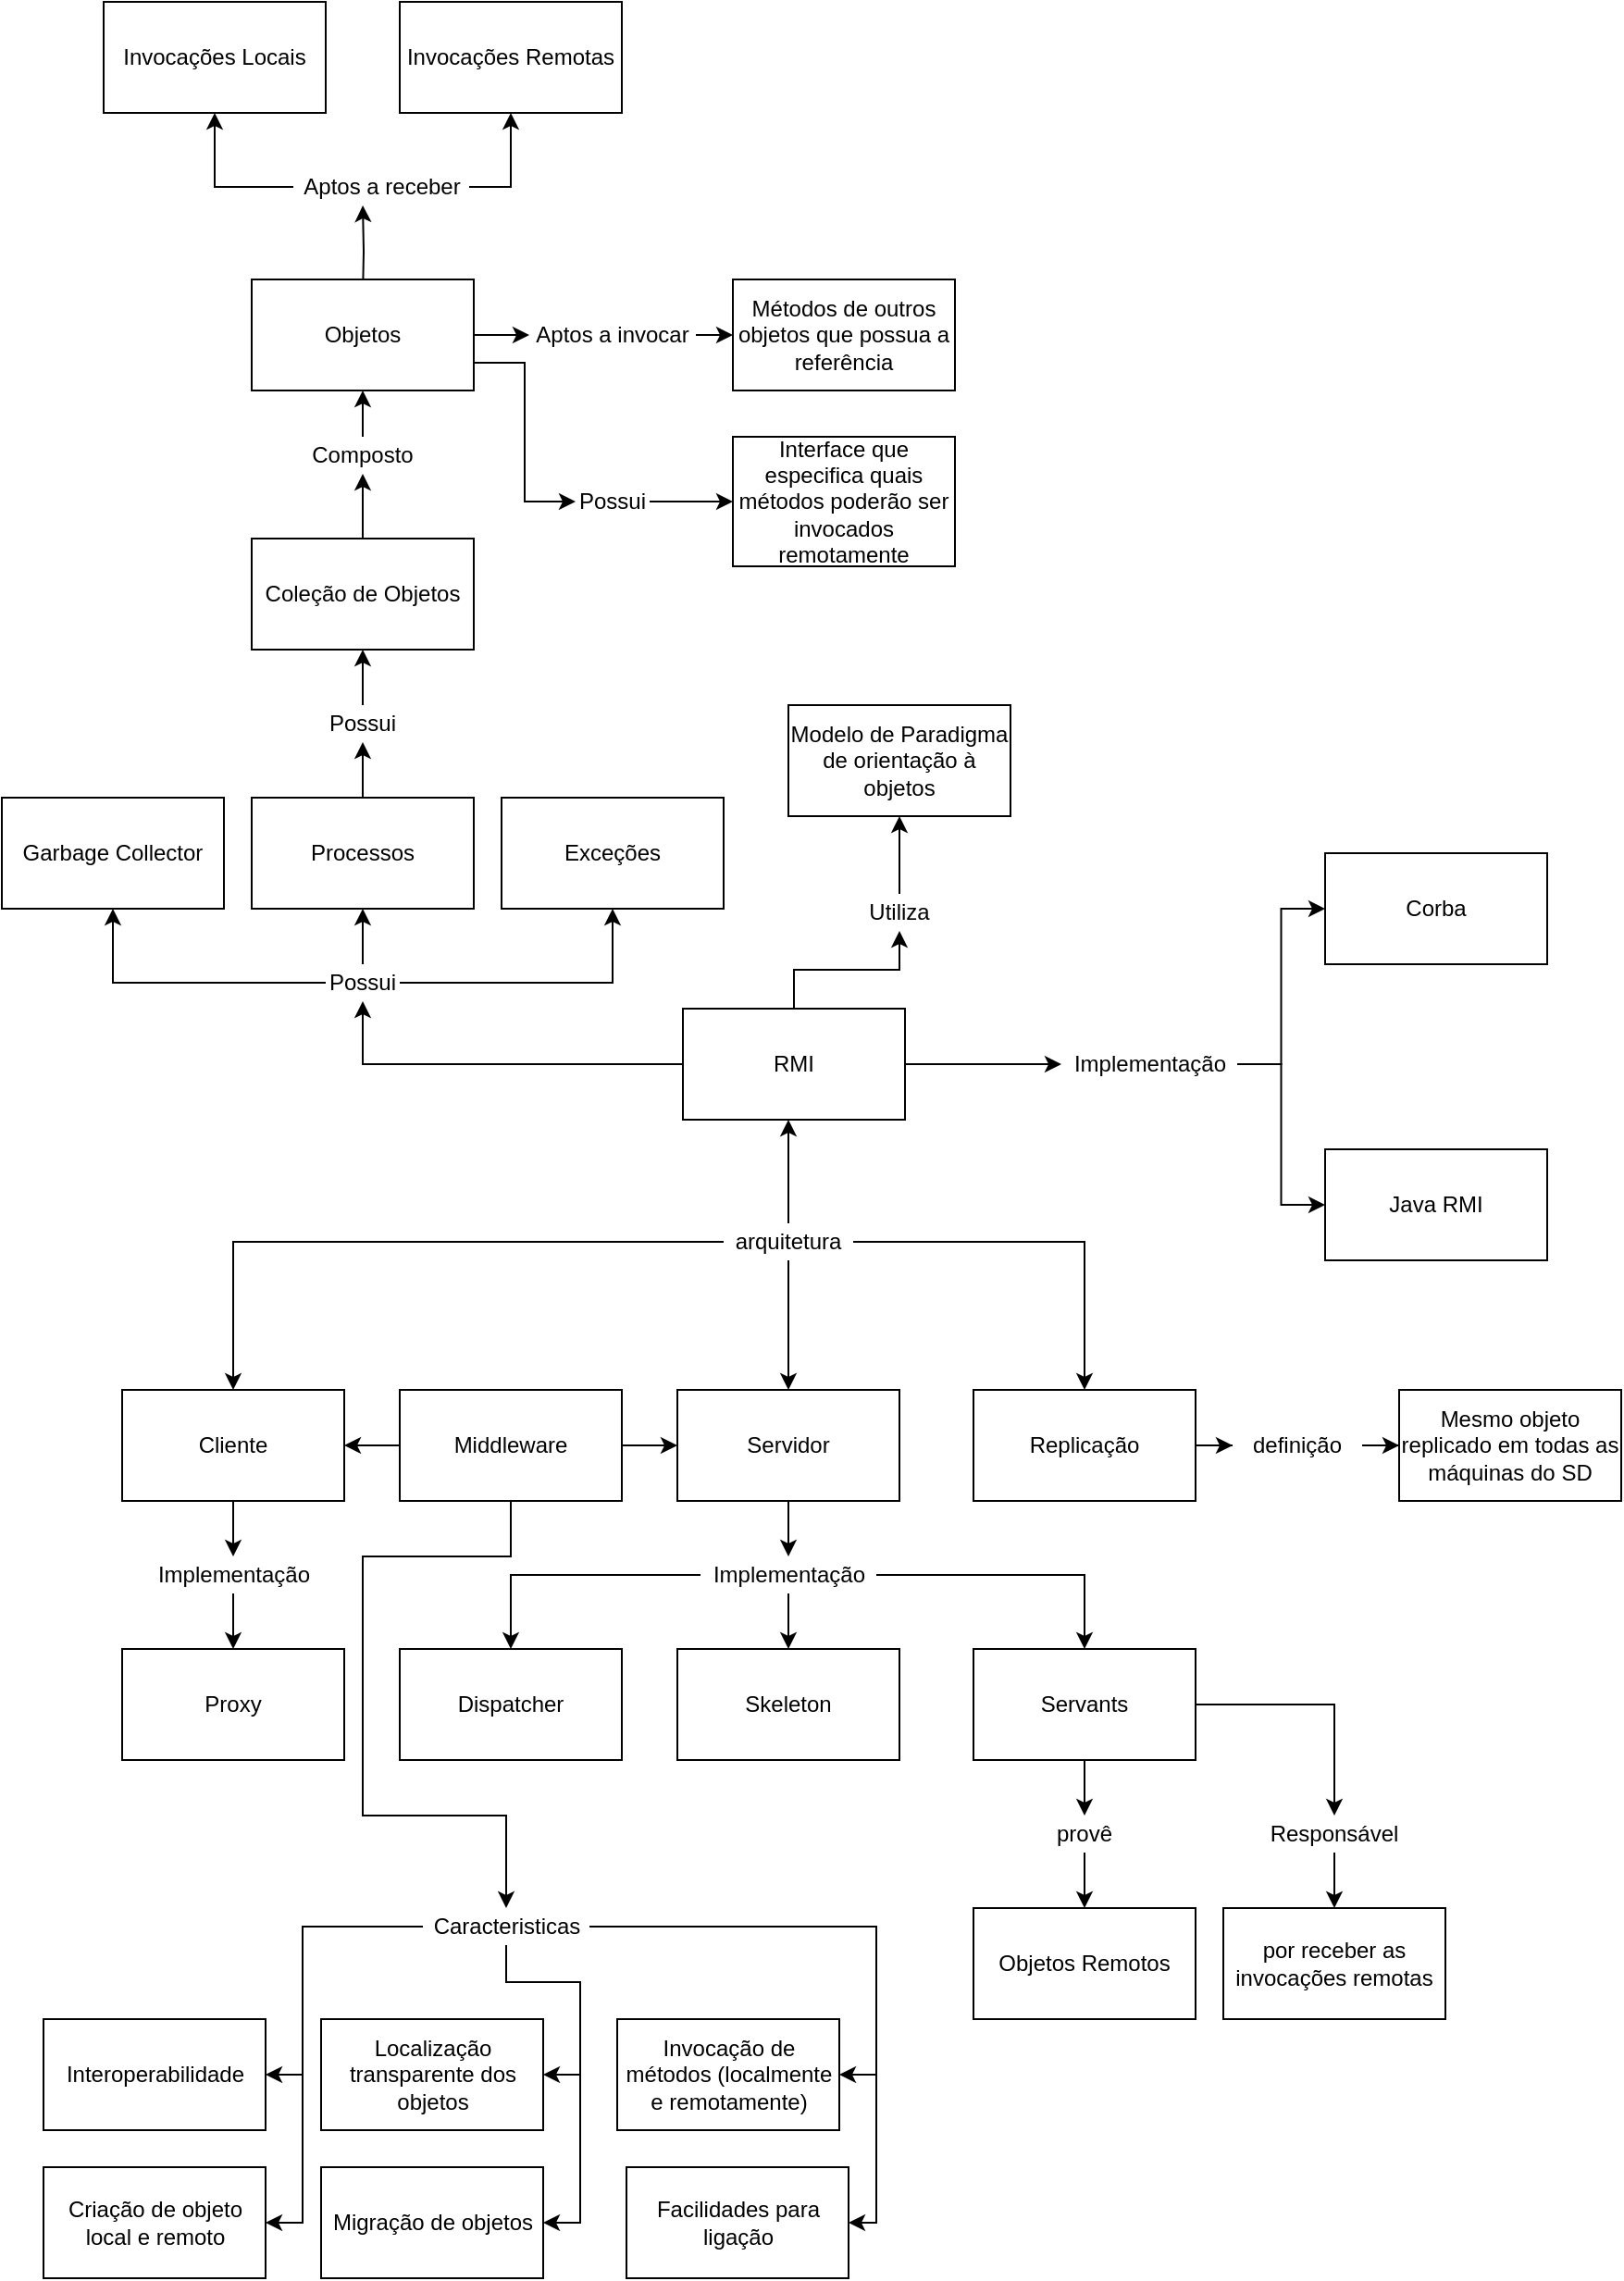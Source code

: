<mxfile version="11.3.1" type="device" pages="1"><diagram id="beET6wPRo1uoXHR_oMIL" name="Page-1"><mxGraphModel dx="2389" dy="706" grid="1" gridSize="10" guides="1" tooltips="1" connect="1" arrows="1" fold="1" page="1" pageScale="1" pageWidth="827" pageHeight="1169" math="0" shadow="0"><root><mxCell id="0"/><mxCell id="1" parent="0"/><mxCell id="rX3-e3A2yt5N21AaCXQ5-44" style="edgeStyle=orthogonalEdgeStyle;rounded=0;orthogonalLoop=1;jettySize=auto;html=1;entryX=0.5;entryY=1;entryDx=0;entryDy=0;" edge="1" parent="1" source="rX3-e3A2yt5N21AaCXQ5-1" target="rX3-e3A2yt5N21AaCXQ5-40"><mxGeometry relative="1" as="geometry"/></mxCell><mxCell id="rX3-e3A2yt5N21AaCXQ5-47" style="edgeStyle=orthogonalEdgeStyle;rounded=0;orthogonalLoop=1;jettySize=auto;html=1;entryX=0.5;entryY=1;entryDx=0;entryDy=0;" edge="1" parent="1" source="rX3-e3A2yt5N21AaCXQ5-1" target="rX3-e3A2yt5N21AaCXQ5-49"><mxGeometry relative="1" as="geometry"><mxPoint x="170" y="510" as="targetPoint"/></mxGeometry></mxCell><mxCell id="rX3-e3A2yt5N21AaCXQ5-143" style="edgeStyle=orthogonalEdgeStyle;rounded=0;orthogonalLoop=1;jettySize=auto;html=1;entryX=0;entryY=0.5;entryDx=0;entryDy=0;" edge="1" parent="1" source="rX3-e3A2yt5N21AaCXQ5-1" target="rX3-e3A2yt5N21AaCXQ5-140"><mxGeometry relative="1" as="geometry"/></mxCell><mxCell id="rX3-e3A2yt5N21AaCXQ5-1" value="RMI" style="rounded=0;whiteSpace=wrap;html=1;" vertex="1" parent="1"><mxGeometry x="353" y="554" width="120" height="60" as="geometry"/></mxCell><mxCell id="rX3-e3A2yt5N21AaCXQ5-4" value="Modelo de Paradigma de orientação à objetos" style="rounded=0;whiteSpace=wrap;html=1;" vertex="1" parent="1"><mxGeometry x="410" y="390" width="120" height="60" as="geometry"/></mxCell><mxCell id="rX3-e3A2yt5N21AaCXQ5-19" value="" style="edgeStyle=orthogonalEdgeStyle;rounded=0;orthogonalLoop=1;jettySize=auto;html=1;" edge="1" parent="1" source="rX3-e3A2yt5N21AaCXQ5-12" target="rX3-e3A2yt5N21AaCXQ5-16"><mxGeometry relative="1" as="geometry"/></mxCell><mxCell id="rX3-e3A2yt5N21AaCXQ5-20" style="edgeStyle=orthogonalEdgeStyle;rounded=0;orthogonalLoop=1;jettySize=auto;html=1;entryX=0.5;entryY=0;entryDx=0;entryDy=0;" edge="1" parent="1" source="rX3-e3A2yt5N21AaCXQ5-12" target="rX3-e3A2yt5N21AaCXQ5-15"><mxGeometry relative="1" as="geometry"/></mxCell><mxCell id="rX3-e3A2yt5N21AaCXQ5-21" style="edgeStyle=orthogonalEdgeStyle;rounded=0;orthogonalLoop=1;jettySize=auto;html=1;entryX=0.5;entryY=0;entryDx=0;entryDy=0;" edge="1" parent="1" source="rX3-e3A2yt5N21AaCXQ5-12" target="rX3-e3A2yt5N21AaCXQ5-17"><mxGeometry relative="1" as="geometry"/></mxCell><mxCell id="rX3-e3A2yt5N21AaCXQ5-22" value="" style="edgeStyle=orthogonalEdgeStyle;rounded=0;orthogonalLoop=1;jettySize=auto;html=1;" edge="1" parent="1" source="rX3-e3A2yt5N21AaCXQ5-12" target="rX3-e3A2yt5N21AaCXQ5-1"><mxGeometry relative="1" as="geometry"><Array as="points"><mxPoint x="410" y="630"/><mxPoint x="410" y="630"/></Array></mxGeometry></mxCell><mxCell id="rX3-e3A2yt5N21AaCXQ5-12" value="arquitetura" style="text;html=1;strokeColor=none;fillColor=none;align=center;verticalAlign=middle;whiteSpace=wrap;rounded=0;" vertex="1" parent="1"><mxGeometry x="375" y="670" width="70" height="20" as="geometry"/></mxCell><mxCell id="rX3-e3A2yt5N21AaCXQ5-136" style="edgeStyle=orthogonalEdgeStyle;rounded=0;orthogonalLoop=1;jettySize=auto;html=1;entryX=0.5;entryY=0;entryDx=0;entryDy=0;" edge="1" parent="1" source="rX3-e3A2yt5N21AaCXQ5-15" target="rX3-e3A2yt5N21AaCXQ5-133"><mxGeometry relative="1" as="geometry"/></mxCell><mxCell id="rX3-e3A2yt5N21AaCXQ5-15" value="Cliente" style="rounded=0;whiteSpace=wrap;html=1;" vertex="1" parent="1"><mxGeometry x="50" y="760" width="120" height="60" as="geometry"/></mxCell><mxCell id="rX3-e3A2yt5N21AaCXQ5-115" style="edgeStyle=orthogonalEdgeStyle;rounded=0;orthogonalLoop=1;jettySize=auto;html=1;entryX=0.5;entryY=0;entryDx=0;entryDy=0;" edge="1" parent="1" source="rX3-e3A2yt5N21AaCXQ5-16" target="rX3-e3A2yt5N21AaCXQ5-111"><mxGeometry relative="1" as="geometry"/></mxCell><mxCell id="rX3-e3A2yt5N21AaCXQ5-16" value="Servidor" style="rounded=0;whiteSpace=wrap;html=1;" vertex="1" parent="1"><mxGeometry x="350" y="760" width="120" height="60" as="geometry"/></mxCell><mxCell id="rX3-e3A2yt5N21AaCXQ5-118" style="edgeStyle=orthogonalEdgeStyle;rounded=0;orthogonalLoop=1;jettySize=auto;html=1;" edge="1" parent="1" source="rX3-e3A2yt5N21AaCXQ5-17" target="rX3-e3A2yt5N21AaCXQ5-25"><mxGeometry relative="1" as="geometry"/></mxCell><mxCell id="rX3-e3A2yt5N21AaCXQ5-17" value="Replicação" style="rounded=0;whiteSpace=wrap;html=1;" vertex="1" parent="1"><mxGeometry x="510" y="760" width="120" height="60" as="geometry"/></mxCell><mxCell id="rX3-e3A2yt5N21AaCXQ5-120" value="" style="edgeStyle=orthogonalEdgeStyle;rounded=0;orthogonalLoop=1;jettySize=auto;html=1;" edge="1" parent="1" source="rX3-e3A2yt5N21AaCXQ5-25" target="rX3-e3A2yt5N21AaCXQ5-31"><mxGeometry relative="1" as="geometry"/></mxCell><mxCell id="rX3-e3A2yt5N21AaCXQ5-25" value="definição" style="text;html=1;strokeColor=none;fillColor=none;align=center;verticalAlign=middle;whiteSpace=wrap;rounded=0;" vertex="1" parent="1"><mxGeometry x="650" y="780" width="70" height="20" as="geometry"/></mxCell><mxCell id="rX3-e3A2yt5N21AaCXQ5-31" value="Mesmo objeto replicado em todas as máquinas do SD" style="rounded=0;whiteSpace=wrap;html=1;" vertex="1" parent="1"><mxGeometry x="740" y="760" width="120" height="60" as="geometry"/></mxCell><mxCell id="rX3-e3A2yt5N21AaCXQ5-34" value="" style="edgeStyle=orthogonalEdgeStyle;rounded=0;orthogonalLoop=1;jettySize=auto;html=1;" edge="1" parent="1" source="rX3-e3A2yt5N21AaCXQ5-33" target="rX3-e3A2yt5N21AaCXQ5-15"><mxGeometry relative="1" as="geometry"/></mxCell><mxCell id="rX3-e3A2yt5N21AaCXQ5-35" value="" style="edgeStyle=orthogonalEdgeStyle;rounded=0;orthogonalLoop=1;jettySize=auto;html=1;" edge="1" parent="1" source="rX3-e3A2yt5N21AaCXQ5-33" target="rX3-e3A2yt5N21AaCXQ5-16"><mxGeometry relative="1" as="geometry"/></mxCell><mxCell id="rX3-e3A2yt5N21AaCXQ5-152" style="edgeStyle=orthogonalEdgeStyle;rounded=0;orthogonalLoop=1;jettySize=auto;html=1;entryX=0.5;entryY=0;entryDx=0;entryDy=0;" edge="1" parent="1" source="rX3-e3A2yt5N21AaCXQ5-33" target="rX3-e3A2yt5N21AaCXQ5-93"><mxGeometry relative="1" as="geometry"><Array as="points"><mxPoint x="260" y="850"/><mxPoint x="180" y="850"/><mxPoint x="180" y="990"/><mxPoint x="258" y="990"/></Array></mxGeometry></mxCell><mxCell id="rX3-e3A2yt5N21AaCXQ5-33" value="Middleware" style="rounded=0;whiteSpace=wrap;html=1;" vertex="1" parent="1"><mxGeometry x="200" y="760" width="120" height="60" as="geometry"/></mxCell><mxCell id="rX3-e3A2yt5N21AaCXQ5-46" value="" style="edgeStyle=orthogonalEdgeStyle;rounded=0;orthogonalLoop=1;jettySize=auto;html=1;" edge="1" parent="1" source="rX3-e3A2yt5N21AaCXQ5-40" target="rX3-e3A2yt5N21AaCXQ5-4"><mxGeometry relative="1" as="geometry"/></mxCell><mxCell id="rX3-e3A2yt5N21AaCXQ5-40" value="Utiliza" style="text;html=1;strokeColor=none;fillColor=none;align=center;verticalAlign=middle;whiteSpace=wrap;rounded=0;" vertex="1" parent="1"><mxGeometry x="450" y="492" width="40" height="20" as="geometry"/></mxCell><mxCell id="rX3-e3A2yt5N21AaCXQ5-53" style="edgeStyle=orthogonalEdgeStyle;rounded=0;orthogonalLoop=1;jettySize=auto;html=1;exitX=0.5;exitY=0;exitDx=0;exitDy=0;entryX=0.5;entryY=1;entryDx=0;entryDy=0;" edge="1" parent="1" source="rX3-e3A2yt5N21AaCXQ5-49" target="rX3-e3A2yt5N21AaCXQ5-52"><mxGeometry relative="1" as="geometry"/></mxCell><mxCell id="rX3-e3A2yt5N21AaCXQ5-149" style="edgeStyle=orthogonalEdgeStyle;rounded=0;orthogonalLoop=1;jettySize=auto;html=1;entryX=0.5;entryY=1;entryDx=0;entryDy=0;" edge="1" parent="1" source="rX3-e3A2yt5N21AaCXQ5-49" target="rX3-e3A2yt5N21AaCXQ5-148"><mxGeometry relative="1" as="geometry"/></mxCell><mxCell id="rX3-e3A2yt5N21AaCXQ5-150" style="edgeStyle=orthogonalEdgeStyle;rounded=0;orthogonalLoop=1;jettySize=auto;html=1;entryX=0.5;entryY=1;entryDx=0;entryDy=0;" edge="1" parent="1" source="rX3-e3A2yt5N21AaCXQ5-49" target="rX3-e3A2yt5N21AaCXQ5-151"><mxGeometry relative="1" as="geometry"><mxPoint x="320" y="500" as="targetPoint"/></mxGeometry></mxCell><mxCell id="rX3-e3A2yt5N21AaCXQ5-49" value="Possui" style="text;html=1;strokeColor=none;fillColor=none;align=center;verticalAlign=middle;whiteSpace=wrap;rounded=0;" vertex="1" parent="1"><mxGeometry x="160" y="530" width="40" height="20" as="geometry"/></mxCell><mxCell id="rX3-e3A2yt5N21AaCXQ5-57" style="edgeStyle=orthogonalEdgeStyle;rounded=0;orthogonalLoop=1;jettySize=auto;html=1;entryX=0.5;entryY=1;entryDx=0;entryDy=0;" edge="1" parent="1" source="rX3-e3A2yt5N21AaCXQ5-52" target="rX3-e3A2yt5N21AaCXQ5-54"><mxGeometry relative="1" as="geometry"/></mxCell><mxCell id="rX3-e3A2yt5N21AaCXQ5-52" value="Processos" style="rounded=0;whiteSpace=wrap;html=1;" vertex="1" parent="1"><mxGeometry x="120" y="440" width="120" height="60" as="geometry"/></mxCell><mxCell id="rX3-e3A2yt5N21AaCXQ5-59" style="edgeStyle=orthogonalEdgeStyle;rounded=0;orthogonalLoop=1;jettySize=auto;html=1;entryX=0.5;entryY=1;entryDx=0;entryDy=0;" edge="1" parent="1" source="rX3-e3A2yt5N21AaCXQ5-54" target="rX3-e3A2yt5N21AaCXQ5-58"><mxGeometry relative="1" as="geometry"/></mxCell><mxCell id="rX3-e3A2yt5N21AaCXQ5-54" value="Possui" style="text;html=1;strokeColor=none;fillColor=none;align=center;verticalAlign=middle;whiteSpace=wrap;rounded=0;" vertex="1" parent="1"><mxGeometry x="160" y="390" width="40" height="20" as="geometry"/></mxCell><mxCell id="rX3-e3A2yt5N21AaCXQ5-80" style="edgeStyle=orthogonalEdgeStyle;rounded=0;orthogonalLoop=1;jettySize=auto;html=1;entryX=0.5;entryY=1;entryDx=0;entryDy=0;" edge="1" parent="1" source="rX3-e3A2yt5N21AaCXQ5-58" target="rX3-e3A2yt5N21AaCXQ5-68"><mxGeometry relative="1" as="geometry"/></mxCell><mxCell id="rX3-e3A2yt5N21AaCXQ5-58" value="Coleção de Objetos" style="rounded=0;whiteSpace=wrap;html=1;" vertex="1" parent="1"><mxGeometry x="120" y="300" width="120" height="60" as="geometry"/></mxCell><mxCell id="rX3-e3A2yt5N21AaCXQ5-66" style="edgeStyle=orthogonalEdgeStyle;rounded=0;orthogonalLoop=1;jettySize=auto;html=1;entryX=0.5;entryY=1;entryDx=0;entryDy=0;" edge="1" parent="1" source="rX3-e3A2yt5N21AaCXQ5-62" target="rX3-e3A2yt5N21AaCXQ5-64"><mxGeometry relative="1" as="geometry"><Array as="points"><mxPoint x="100" y="110"/></Array></mxGeometry></mxCell><mxCell id="rX3-e3A2yt5N21AaCXQ5-67" style="edgeStyle=orthogonalEdgeStyle;rounded=0;orthogonalLoop=1;jettySize=auto;html=1;entryX=0.5;entryY=1;entryDx=0;entryDy=0;" edge="1" parent="1" source="rX3-e3A2yt5N21AaCXQ5-62" target="rX3-e3A2yt5N21AaCXQ5-65"><mxGeometry relative="1" as="geometry"><Array as="points"><mxPoint x="260" y="110"/></Array></mxGeometry></mxCell><mxCell id="rX3-e3A2yt5N21AaCXQ5-62" value="Aptos a receber" style="text;html=1;strokeColor=none;fillColor=none;align=center;verticalAlign=middle;whiteSpace=wrap;rounded=0;" vertex="1" parent="1"><mxGeometry x="142.5" y="100" width="95" height="20" as="geometry"/></mxCell><mxCell id="rX3-e3A2yt5N21AaCXQ5-64" value="Invocações Locais" style="rounded=0;whiteSpace=wrap;html=1;" vertex="1" parent="1"><mxGeometry x="40" y="10" width="120" height="60" as="geometry"/></mxCell><mxCell id="rX3-e3A2yt5N21AaCXQ5-65" value="Invocações Remotas" style="rounded=0;whiteSpace=wrap;html=1;" vertex="1" parent="1"><mxGeometry x="200" y="10" width="120" height="60" as="geometry"/></mxCell><mxCell id="rX3-e3A2yt5N21AaCXQ5-81" style="edgeStyle=orthogonalEdgeStyle;rounded=0;orthogonalLoop=1;jettySize=auto;html=1;exitX=0.5;exitY=0;exitDx=0;exitDy=0;entryX=0.5;entryY=1;entryDx=0;entryDy=0;" edge="1" parent="1" source="rX3-e3A2yt5N21AaCXQ5-68" target="rX3-e3A2yt5N21AaCXQ5-73"><mxGeometry relative="1" as="geometry"/></mxCell><mxCell id="rX3-e3A2yt5N21AaCXQ5-68" value="Composto" style="text;html=1;strokeColor=none;fillColor=none;align=center;verticalAlign=middle;whiteSpace=wrap;rounded=0;" vertex="1" parent="1"><mxGeometry x="150" y="245" width="60" height="20" as="geometry"/></mxCell><mxCell id="rX3-e3A2yt5N21AaCXQ5-71" style="edgeStyle=orthogonalEdgeStyle;rounded=0;orthogonalLoop=1;jettySize=auto;html=1;exitX=0.5;exitY=1;exitDx=0;exitDy=0;" edge="1" parent="1" source="rX3-e3A2yt5N21AaCXQ5-68" target="rX3-e3A2yt5N21AaCXQ5-68"><mxGeometry relative="1" as="geometry"/></mxCell><mxCell id="rX3-e3A2yt5N21AaCXQ5-82" style="edgeStyle=orthogonalEdgeStyle;rounded=0;orthogonalLoop=1;jettySize=auto;html=1;entryX=0.395;entryY=1;entryDx=0;entryDy=0;entryPerimeter=0;" edge="1" parent="1" target="rX3-e3A2yt5N21AaCXQ5-62"><mxGeometry relative="1" as="geometry"><mxPoint x="180" y="170" as="sourcePoint"/></mxGeometry></mxCell><mxCell id="rX3-e3A2yt5N21AaCXQ5-86" style="edgeStyle=orthogonalEdgeStyle;rounded=0;orthogonalLoop=1;jettySize=auto;html=1;entryX=0;entryY=0.5;entryDx=0;entryDy=0;" edge="1" parent="1" source="rX3-e3A2yt5N21AaCXQ5-73" target="rX3-e3A2yt5N21AaCXQ5-85"><mxGeometry relative="1" as="geometry"/></mxCell><mxCell id="rX3-e3A2yt5N21AaCXQ5-90" style="edgeStyle=orthogonalEdgeStyle;rounded=0;orthogonalLoop=1;jettySize=auto;html=1;exitX=1;exitY=0.75;exitDx=0;exitDy=0;entryX=0;entryY=0.5;entryDx=0;entryDy=0;" edge="1" parent="1" source="rX3-e3A2yt5N21AaCXQ5-73" target="rX3-e3A2yt5N21AaCXQ5-89"><mxGeometry relative="1" as="geometry"/></mxCell><mxCell id="rX3-e3A2yt5N21AaCXQ5-73" value="Objetos" style="rounded=0;whiteSpace=wrap;html=1;" vertex="1" parent="1"><mxGeometry x="120" y="160" width="120" height="60" as="geometry"/></mxCell><mxCell id="rX3-e3A2yt5N21AaCXQ5-88" style="edgeStyle=orthogonalEdgeStyle;rounded=0;orthogonalLoop=1;jettySize=auto;html=1;exitX=1;exitY=0.5;exitDx=0;exitDy=0;entryX=0;entryY=0.5;entryDx=0;entryDy=0;" edge="1" parent="1" source="rX3-e3A2yt5N21AaCXQ5-85" target="rX3-e3A2yt5N21AaCXQ5-87"><mxGeometry relative="1" as="geometry"/></mxCell><mxCell id="rX3-e3A2yt5N21AaCXQ5-85" value="Aptos a invocar" style="text;html=1;strokeColor=none;fillColor=none;align=center;verticalAlign=middle;whiteSpace=wrap;rounded=0;" vertex="1" parent="1"><mxGeometry x="270" y="180" width="90" height="20" as="geometry"/></mxCell><mxCell id="rX3-e3A2yt5N21AaCXQ5-87" value="Métodos de outros objetos que possua a referência" style="rounded=0;whiteSpace=wrap;html=1;" vertex="1" parent="1"><mxGeometry x="380" y="160" width="120" height="60" as="geometry"/></mxCell><mxCell id="rX3-e3A2yt5N21AaCXQ5-92" value="" style="edgeStyle=orthogonalEdgeStyle;rounded=0;orthogonalLoop=1;jettySize=auto;html=1;" edge="1" parent="1" source="rX3-e3A2yt5N21AaCXQ5-89" target="rX3-e3A2yt5N21AaCXQ5-91"><mxGeometry relative="1" as="geometry"/></mxCell><mxCell id="rX3-e3A2yt5N21AaCXQ5-89" value="Possui" style="text;html=1;strokeColor=none;fillColor=none;align=center;verticalAlign=middle;whiteSpace=wrap;rounded=0;" vertex="1" parent="1"><mxGeometry x="295" y="270" width="40" height="20" as="geometry"/></mxCell><mxCell id="rX3-e3A2yt5N21AaCXQ5-91" value=" Interface que&lt;br/&gt;especifica quais métodos poderão ser&lt;br/&gt;invocados remotamente" style="rounded=0;whiteSpace=wrap;html=1;" vertex="1" parent="1"><mxGeometry x="380" y="245" width="120" height="70" as="geometry"/></mxCell><mxCell id="rX3-e3A2yt5N21AaCXQ5-105" style="edgeStyle=orthogonalEdgeStyle;rounded=0;orthogonalLoop=1;jettySize=auto;html=1;entryX=1;entryY=0.5;entryDx=0;entryDy=0;" edge="1" parent="1" source="rX3-e3A2yt5N21AaCXQ5-93" target="rX3-e3A2yt5N21AaCXQ5-96"><mxGeometry relative="1" as="geometry"/></mxCell><mxCell id="rX3-e3A2yt5N21AaCXQ5-106" style="edgeStyle=orthogonalEdgeStyle;rounded=0;orthogonalLoop=1;jettySize=auto;html=1;exitX=0.5;exitY=1;exitDx=0;exitDy=0;entryX=1;entryY=0.5;entryDx=0;entryDy=0;" edge="1" parent="1" source="rX3-e3A2yt5N21AaCXQ5-93" target="rX3-e3A2yt5N21AaCXQ5-99"><mxGeometry relative="1" as="geometry"><Array as="points"><mxPoint x="257.5" y="1080"/><mxPoint x="297.5" y="1080"/><mxPoint x="297.5" y="1210"/></Array></mxGeometry></mxCell><mxCell id="rX3-e3A2yt5N21AaCXQ5-107" style="edgeStyle=orthogonalEdgeStyle;rounded=0;orthogonalLoop=1;jettySize=auto;html=1;entryX=1;entryY=0.5;entryDx=0;entryDy=0;" edge="1" parent="1" source="rX3-e3A2yt5N21AaCXQ5-93" target="rX3-e3A2yt5N21AaCXQ5-100"><mxGeometry relative="1" as="geometry"><Array as="points"><mxPoint x="147.5" y="1050"/><mxPoint x="147.5" y="1210"/></Array></mxGeometry></mxCell><mxCell id="rX3-e3A2yt5N21AaCXQ5-108" style="edgeStyle=orthogonalEdgeStyle;rounded=0;orthogonalLoop=1;jettySize=auto;html=1;exitX=0;exitY=0.5;exitDx=0;exitDy=0;entryX=1;entryY=0.5;entryDx=0;entryDy=0;" edge="1" parent="1" source="rX3-e3A2yt5N21AaCXQ5-93" target="rX3-e3A2yt5N21AaCXQ5-95"><mxGeometry relative="1" as="geometry"><Array as="points"><mxPoint x="147.5" y="1050"/><mxPoint x="147.5" y="1130"/></Array></mxGeometry></mxCell><mxCell id="rX3-e3A2yt5N21AaCXQ5-109" style="edgeStyle=orthogonalEdgeStyle;rounded=0;orthogonalLoop=1;jettySize=auto;html=1;exitX=1;exitY=0.5;exitDx=0;exitDy=0;entryX=1;entryY=0.5;entryDx=0;entryDy=0;" edge="1" parent="1" source="rX3-e3A2yt5N21AaCXQ5-93" target="rX3-e3A2yt5N21AaCXQ5-98"><mxGeometry relative="1" as="geometry"><Array as="points"><mxPoint x="457.5" y="1050"/><mxPoint x="457.5" y="1210"/></Array></mxGeometry></mxCell><mxCell id="rX3-e3A2yt5N21AaCXQ5-110" style="edgeStyle=orthogonalEdgeStyle;rounded=0;orthogonalLoop=1;jettySize=auto;html=1;exitX=1;exitY=0.5;exitDx=0;exitDy=0;entryX=1;entryY=0.5;entryDx=0;entryDy=0;" edge="1" parent="1" source="rX3-e3A2yt5N21AaCXQ5-93" target="rX3-e3A2yt5N21AaCXQ5-97"><mxGeometry relative="1" as="geometry"><Array as="points"><mxPoint x="457.5" y="1050"/><mxPoint x="457.5" y="1130"/></Array></mxGeometry></mxCell><mxCell id="rX3-e3A2yt5N21AaCXQ5-93" value="Caracteristicas" style="text;html=1;strokeColor=none;fillColor=none;align=center;verticalAlign=middle;whiteSpace=wrap;rounded=0;" vertex="1" parent="1"><mxGeometry x="212.5" y="1040" width="90" height="20" as="geometry"/></mxCell><mxCell id="rX3-e3A2yt5N21AaCXQ5-95" value="Interoperabilidade" style="rounded=0;whiteSpace=wrap;html=1;" vertex="1" parent="1"><mxGeometry x="7.5" y="1100" width="120" height="60" as="geometry"/></mxCell><mxCell id="rX3-e3A2yt5N21AaCXQ5-96" value="Localização transparente dos objetos" style="rounded=0;whiteSpace=wrap;html=1;" vertex="1" parent="1"><mxGeometry x="157.5" y="1100" width="120" height="60" as="geometry"/></mxCell><mxCell id="rX3-e3A2yt5N21AaCXQ5-97" value="Invocação de métodos (localmente e remotamente)" style="rounded=0;whiteSpace=wrap;html=1;" vertex="1" parent="1"><mxGeometry x="317.5" y="1100" width="120" height="60" as="geometry"/></mxCell><mxCell id="rX3-e3A2yt5N21AaCXQ5-98" value="Facilidades para ligação" style="rounded=0;whiteSpace=wrap;html=1;" vertex="1" parent="1"><mxGeometry x="322.5" y="1180" width="120" height="60" as="geometry"/></mxCell><mxCell id="rX3-e3A2yt5N21AaCXQ5-99" value="Migração de objetos" style="rounded=0;whiteSpace=wrap;html=1;" vertex="1" parent="1"><mxGeometry x="157.5" y="1180" width="120" height="60" as="geometry"/></mxCell><mxCell id="rX3-e3A2yt5N21AaCXQ5-100" value="Criação de objeto local e remoto" style="rounded=0;whiteSpace=wrap;html=1;" vertex="1" parent="1"><mxGeometry x="7.5" y="1180" width="120" height="60" as="geometry"/></mxCell><mxCell id="rX3-e3A2yt5N21AaCXQ5-113" value="" style="edgeStyle=orthogonalEdgeStyle;rounded=0;orthogonalLoop=1;jettySize=auto;html=1;" edge="1" parent="1" source="rX3-e3A2yt5N21AaCXQ5-111" target="rX3-e3A2yt5N21AaCXQ5-112"><mxGeometry relative="1" as="geometry"/></mxCell><mxCell id="rX3-e3A2yt5N21AaCXQ5-117" style="edgeStyle=orthogonalEdgeStyle;rounded=0;orthogonalLoop=1;jettySize=auto;html=1;entryX=0.5;entryY=0;entryDx=0;entryDy=0;" edge="1" parent="1" source="rX3-e3A2yt5N21AaCXQ5-111" target="rX3-e3A2yt5N21AaCXQ5-116"><mxGeometry relative="1" as="geometry"/></mxCell><mxCell id="rX3-e3A2yt5N21AaCXQ5-121" style="edgeStyle=orthogonalEdgeStyle;rounded=0;orthogonalLoop=1;jettySize=auto;html=1;entryX=0.5;entryY=0;entryDx=0;entryDy=0;" edge="1" parent="1" source="rX3-e3A2yt5N21AaCXQ5-111" target="rX3-e3A2yt5N21AaCXQ5-122"><mxGeometry relative="1" as="geometry"><mxPoint x="570" y="900" as="targetPoint"/></mxGeometry></mxCell><mxCell id="rX3-e3A2yt5N21AaCXQ5-111" value="Implementação" style="text;html=1;strokeColor=none;fillColor=none;align=center;verticalAlign=middle;whiteSpace=wrap;rounded=0;" vertex="1" parent="1"><mxGeometry x="362.5" y="850" width="95" height="20" as="geometry"/></mxCell><mxCell id="rX3-e3A2yt5N21AaCXQ5-112" value="Skeleton" style="rounded=0;whiteSpace=wrap;html=1;" vertex="1" parent="1"><mxGeometry x="350" y="900" width="120" height="60" as="geometry"/></mxCell><mxCell id="rX3-e3A2yt5N21AaCXQ5-116" value="Dispatcher" style="rounded=0;whiteSpace=wrap;html=1;" vertex="1" parent="1"><mxGeometry x="200" y="900" width="120" height="60" as="geometry"/></mxCell><mxCell id="rX3-e3A2yt5N21AaCXQ5-126" style="edgeStyle=orthogonalEdgeStyle;rounded=0;orthogonalLoop=1;jettySize=auto;html=1;entryX=0.5;entryY=0;entryDx=0;entryDy=0;" edge="1" parent="1" source="rX3-e3A2yt5N21AaCXQ5-122" target="rX3-e3A2yt5N21AaCXQ5-123"><mxGeometry relative="1" as="geometry"/></mxCell><mxCell id="rX3-e3A2yt5N21AaCXQ5-130" style="edgeStyle=orthogonalEdgeStyle;rounded=0;orthogonalLoop=1;jettySize=auto;html=1;entryX=0.5;entryY=0;entryDx=0;entryDy=0;" edge="1" parent="1" source="rX3-e3A2yt5N21AaCXQ5-122" target="rX3-e3A2yt5N21AaCXQ5-129"><mxGeometry relative="1" as="geometry"/></mxCell><mxCell id="rX3-e3A2yt5N21AaCXQ5-122" value="Servants" style="rounded=0;whiteSpace=wrap;html=1;" vertex="1" parent="1"><mxGeometry x="510" y="900" width="120" height="60" as="geometry"/></mxCell><mxCell id="rX3-e3A2yt5N21AaCXQ5-128" value="" style="edgeStyle=orthogonalEdgeStyle;rounded=0;orthogonalLoop=1;jettySize=auto;html=1;" edge="1" parent="1" source="rX3-e3A2yt5N21AaCXQ5-123" target="rX3-e3A2yt5N21AaCXQ5-127"><mxGeometry relative="1" as="geometry"/></mxCell><mxCell id="rX3-e3A2yt5N21AaCXQ5-123" value="provê" style="text;html=1;strokeColor=none;fillColor=none;align=center;verticalAlign=middle;whiteSpace=wrap;rounded=0;" vertex="1" parent="1"><mxGeometry x="535" y="990" width="70" height="20" as="geometry"/></mxCell><mxCell id="rX3-e3A2yt5N21AaCXQ5-127" value="Objetos Remotos" style="rounded=0;whiteSpace=wrap;html=1;" vertex="1" parent="1"><mxGeometry x="510" y="1040" width="120" height="60" as="geometry"/></mxCell><mxCell id="rX3-e3A2yt5N21AaCXQ5-132" value="" style="edgeStyle=orthogonalEdgeStyle;rounded=0;orthogonalLoop=1;jettySize=auto;html=1;" edge="1" parent="1" source="rX3-e3A2yt5N21AaCXQ5-129" target="rX3-e3A2yt5N21AaCXQ5-131"><mxGeometry relative="1" as="geometry"/></mxCell><mxCell id="rX3-e3A2yt5N21AaCXQ5-129" value="Responsável" style="text;html=1;strokeColor=none;fillColor=none;align=center;verticalAlign=middle;whiteSpace=wrap;rounded=0;" vertex="1" parent="1"><mxGeometry x="670" y="990" width="70" height="20" as="geometry"/></mxCell><mxCell id="rX3-e3A2yt5N21AaCXQ5-131" value="por receber as invocações remotas" style="rounded=0;whiteSpace=wrap;html=1;" vertex="1" parent="1"><mxGeometry x="645" y="1040" width="120" height="60" as="geometry"/></mxCell><mxCell id="rX3-e3A2yt5N21AaCXQ5-139" value="" style="edgeStyle=orthogonalEdgeStyle;rounded=0;orthogonalLoop=1;jettySize=auto;html=1;" edge="1" parent="1" source="rX3-e3A2yt5N21AaCXQ5-133" target="rX3-e3A2yt5N21AaCXQ5-137"><mxGeometry relative="1" as="geometry"/></mxCell><mxCell id="rX3-e3A2yt5N21AaCXQ5-133" value="Implementação" style="text;html=1;strokeColor=none;fillColor=none;align=center;verticalAlign=middle;whiteSpace=wrap;rounded=0;" vertex="1" parent="1"><mxGeometry x="62.5" y="850" width="95" height="20" as="geometry"/></mxCell><mxCell id="rX3-e3A2yt5N21AaCXQ5-137" value="Proxy" style="rounded=0;whiteSpace=wrap;html=1;" vertex="1" parent="1"><mxGeometry x="50" y="900" width="120" height="60" as="geometry"/></mxCell><mxCell id="rX3-e3A2yt5N21AaCXQ5-146" style="edgeStyle=orthogonalEdgeStyle;rounded=0;orthogonalLoop=1;jettySize=auto;html=1;entryX=0;entryY=0.5;entryDx=0;entryDy=0;" edge="1" parent="1" source="rX3-e3A2yt5N21AaCXQ5-140" target="rX3-e3A2yt5N21AaCXQ5-144"><mxGeometry relative="1" as="geometry"/></mxCell><mxCell id="rX3-e3A2yt5N21AaCXQ5-147" style="edgeStyle=orthogonalEdgeStyle;rounded=0;orthogonalLoop=1;jettySize=auto;html=1;entryX=0;entryY=0.5;entryDx=0;entryDy=0;" edge="1" parent="1" source="rX3-e3A2yt5N21AaCXQ5-140" target="rX3-e3A2yt5N21AaCXQ5-145"><mxGeometry relative="1" as="geometry"/></mxCell><mxCell id="rX3-e3A2yt5N21AaCXQ5-140" value="Implementação" style="text;html=1;strokeColor=none;fillColor=none;align=center;verticalAlign=middle;whiteSpace=wrap;rounded=0;" vertex="1" parent="1"><mxGeometry x="557.5" y="574" width="95" height="20" as="geometry"/></mxCell><mxCell id="rX3-e3A2yt5N21AaCXQ5-144" value="Corba" style="rounded=0;whiteSpace=wrap;html=1;" vertex="1" parent="1"><mxGeometry x="700" y="470" width="120" height="60" as="geometry"/></mxCell><mxCell id="rX3-e3A2yt5N21AaCXQ5-145" value="Java RMI" style="rounded=0;whiteSpace=wrap;html=1;" vertex="1" parent="1"><mxGeometry x="700" y="630" width="120" height="60" as="geometry"/></mxCell><mxCell id="rX3-e3A2yt5N21AaCXQ5-148" value="Garbage Collector" style="rounded=0;whiteSpace=wrap;html=1;" vertex="1" parent="1"><mxGeometry x="-15" y="440" width="120" height="60" as="geometry"/></mxCell><mxCell id="rX3-e3A2yt5N21AaCXQ5-151" value="Exceções" style="rounded=0;whiteSpace=wrap;html=1;" vertex="1" parent="1"><mxGeometry x="255" y="440" width="120" height="60" as="geometry"/></mxCell></root></mxGraphModel></diagram></mxfile>
